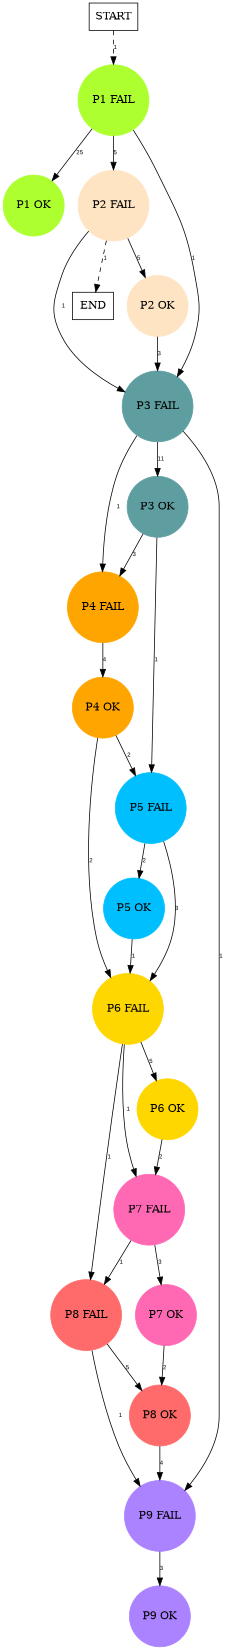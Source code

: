 digraph graphname {
	dpi = 150
	size="16,11!";
	margin = 0;
"P1 FAIL" [shape=circle, color=greenyellow, style=filled]"P1 OK" [shape=circle, color=greenyellow, style=filled]"P2 FAIL" [shape=circle, color=bisque, style=filled]"P2 OK" [shape=circle, color=bisque, style=filled]"P3 FAIL" [shape=circle, color=cadetblue, style=filled]"P3 OK" [shape=circle, color=cadetblue, style=filled]"P4 FAIL" [shape=circle, color=orange, style=filled]"P4 OK" [shape=circle, color=orange, style=filled]"P5 FAIL" [shape=circle, color=deepskyblue, style=filled]"P6 FAIL" [shape=circle, color=gold, style=filled]"P6 OK" [shape=circle, color=gold, style=filled]"P5 OK" [shape=circle, color=deepskyblue, style=filled]"P7 FAIL" [shape=circle, color=hotpink, style=filled]"P7 OK" [shape=circle, color=hotpink, style=filled]"P8 FAIL" [shape=circle, color=indianred1, style=filled]"P8 OK" [shape=circle, color=indianred1, style=filled]"P9 FAIL" [shape=circle, color=mediumpurple1, style=filled]"P9 OK" [shape=circle, color=mediumpurple1, style=filled]"START" [shape=box, fillcolor=white, style=filled, color=black]"END" [shape=box, fillcolor=white, style=filled, color=black]"P1 FAIL" -> "P1 OK" [ label ="25" labelfloat=false fontname="Arial" fontsize=8]
"P1 FAIL" -> "P2 FAIL" [ label ="5" labelfloat=false fontname="Arial" fontsize=8]
"P1 FAIL" -> "P3 FAIL" [ label ="1" labelfloat=false fontname="Arial" fontsize=8]
"P2 FAIL" -> "P2 OK" [ label ="5" labelfloat=false fontname="Arial" fontsize=8]
"P2 FAIL" -> "P3 FAIL" [ label ="1" labelfloat=false fontname="Arial" fontsize=8]
"P2 FAIL" -> "END" [ style = dashed label ="1" labelfloat=false fontname="Arial" fontsize=8]
"P2 OK" -> "P3 FAIL" [ label ="3" labelfloat=false fontname="Arial" fontsize=8]
"P3 FAIL" -> "P3 OK" [ label ="11" labelfloat=false fontname="Arial" fontsize=8]
"P3 FAIL" -> "P4 FAIL" [ label ="1" labelfloat=false fontname="Arial" fontsize=8]
"P3 FAIL" -> "P9 FAIL" [ label ="1" labelfloat=false fontname="Arial" fontsize=8]
"P3 OK" -> "P4 FAIL" [ label ="3" labelfloat=false fontname="Arial" fontsize=8]
"P3 OK" -> "P5 FAIL" [ label ="1" labelfloat=false fontname="Arial" fontsize=8]
"P4 FAIL" -> "P4 OK" [ label ="4" labelfloat=false fontname="Arial" fontsize=8]
"P4 OK" -> "P5 FAIL" [ label ="2" labelfloat=false fontname="Arial" fontsize=8]
"P4 OK" -> "P6 FAIL" [ label ="2" labelfloat=false fontname="Arial" fontsize=8]
"P5 FAIL" -> "P6 FAIL" [ label ="3" labelfloat=false fontname="Arial" fontsize=8]
"P5 FAIL" -> "P5 OK" [ label ="2" labelfloat=false fontname="Arial" fontsize=8]
"P6 FAIL" -> "P6 OK" [ label ="5" labelfloat=false fontname="Arial" fontsize=8]
"P6 FAIL" -> "P7 FAIL" [ label ="1" labelfloat=false fontname="Arial" fontsize=8]
"P6 FAIL" -> "P8 FAIL" [ label ="1" labelfloat=false fontname="Arial" fontsize=8]
"P6 OK" -> "P7 FAIL" [ label ="2" labelfloat=false fontname="Arial" fontsize=8]
"P5 OK" -> "P6 FAIL" [ label ="1" labelfloat=false fontname="Arial" fontsize=8]
"P7 FAIL" -> "P7 OK" [ label ="3" labelfloat=false fontname="Arial" fontsize=8]
"P7 FAIL" -> "P8 FAIL" [ label ="1" labelfloat=false fontname="Arial" fontsize=8]
"P7 OK" -> "P8 OK" [ label ="2" labelfloat=false fontname="Arial" fontsize=8]
"P8 FAIL" -> "P8 OK" [ label ="5" labelfloat=false fontname="Arial" fontsize=8]
"P8 FAIL" -> "P9 FAIL" [ label ="1" labelfloat=false fontname="Arial" fontsize=8]
"P8 OK" -> "P9 FAIL" [ label ="4" labelfloat=false fontname="Arial" fontsize=8]
"P9 FAIL" -> "P9 OK" [ label ="3" labelfloat=false fontname="Arial" fontsize=8]
"START" -> "P1 FAIL" [ style = dashed label ="1" labelfloat=false fontname="Arial" fontsize=8]
}